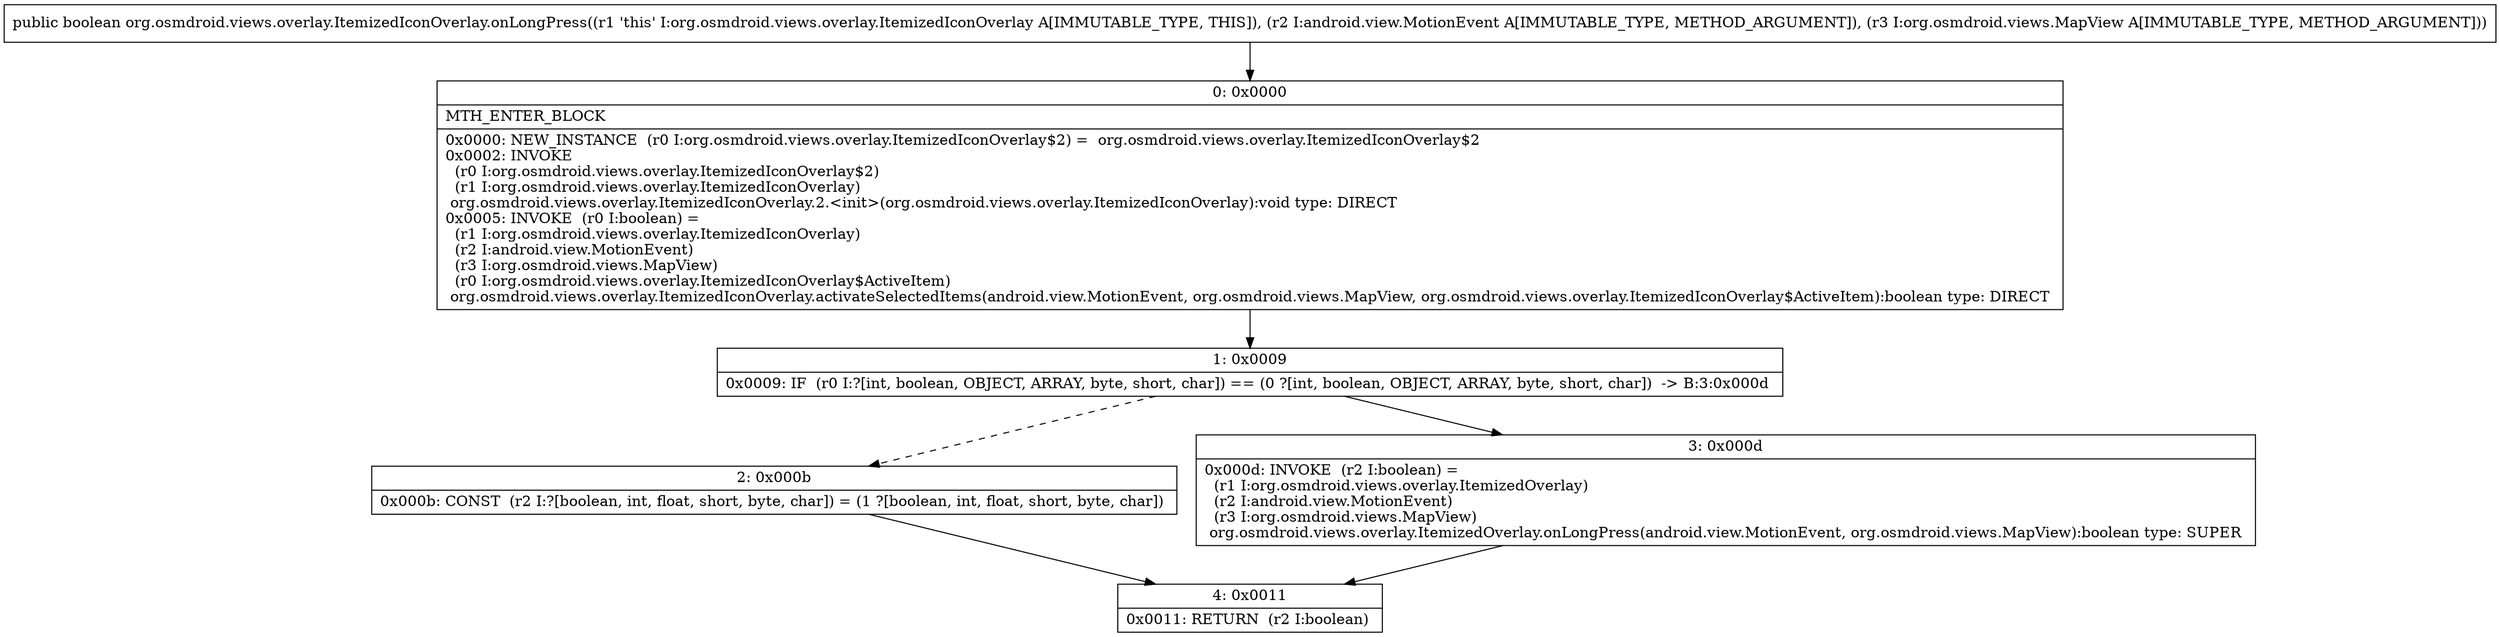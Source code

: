 digraph "CFG fororg.osmdroid.views.overlay.ItemizedIconOverlay.onLongPress(Landroid\/view\/MotionEvent;Lorg\/osmdroid\/views\/MapView;)Z" {
Node_0 [shape=record,label="{0\:\ 0x0000|MTH_ENTER_BLOCK\l|0x0000: NEW_INSTANCE  (r0 I:org.osmdroid.views.overlay.ItemizedIconOverlay$2) =  org.osmdroid.views.overlay.ItemizedIconOverlay$2 \l0x0002: INVOKE  \l  (r0 I:org.osmdroid.views.overlay.ItemizedIconOverlay$2)\l  (r1 I:org.osmdroid.views.overlay.ItemizedIconOverlay)\l org.osmdroid.views.overlay.ItemizedIconOverlay.2.\<init\>(org.osmdroid.views.overlay.ItemizedIconOverlay):void type: DIRECT \l0x0005: INVOKE  (r0 I:boolean) = \l  (r1 I:org.osmdroid.views.overlay.ItemizedIconOverlay)\l  (r2 I:android.view.MotionEvent)\l  (r3 I:org.osmdroid.views.MapView)\l  (r0 I:org.osmdroid.views.overlay.ItemizedIconOverlay$ActiveItem)\l org.osmdroid.views.overlay.ItemizedIconOverlay.activateSelectedItems(android.view.MotionEvent, org.osmdroid.views.MapView, org.osmdroid.views.overlay.ItemizedIconOverlay$ActiveItem):boolean type: DIRECT \l}"];
Node_1 [shape=record,label="{1\:\ 0x0009|0x0009: IF  (r0 I:?[int, boolean, OBJECT, ARRAY, byte, short, char]) == (0 ?[int, boolean, OBJECT, ARRAY, byte, short, char])  \-\> B:3:0x000d \l}"];
Node_2 [shape=record,label="{2\:\ 0x000b|0x000b: CONST  (r2 I:?[boolean, int, float, short, byte, char]) = (1 ?[boolean, int, float, short, byte, char]) \l}"];
Node_3 [shape=record,label="{3\:\ 0x000d|0x000d: INVOKE  (r2 I:boolean) = \l  (r1 I:org.osmdroid.views.overlay.ItemizedOverlay)\l  (r2 I:android.view.MotionEvent)\l  (r3 I:org.osmdroid.views.MapView)\l org.osmdroid.views.overlay.ItemizedOverlay.onLongPress(android.view.MotionEvent, org.osmdroid.views.MapView):boolean type: SUPER \l}"];
Node_4 [shape=record,label="{4\:\ 0x0011|0x0011: RETURN  (r2 I:boolean) \l}"];
MethodNode[shape=record,label="{public boolean org.osmdroid.views.overlay.ItemizedIconOverlay.onLongPress((r1 'this' I:org.osmdroid.views.overlay.ItemizedIconOverlay A[IMMUTABLE_TYPE, THIS]), (r2 I:android.view.MotionEvent A[IMMUTABLE_TYPE, METHOD_ARGUMENT]), (r3 I:org.osmdroid.views.MapView A[IMMUTABLE_TYPE, METHOD_ARGUMENT])) }"];
MethodNode -> Node_0;
Node_0 -> Node_1;
Node_1 -> Node_2[style=dashed];
Node_1 -> Node_3;
Node_2 -> Node_4;
Node_3 -> Node_4;
}


